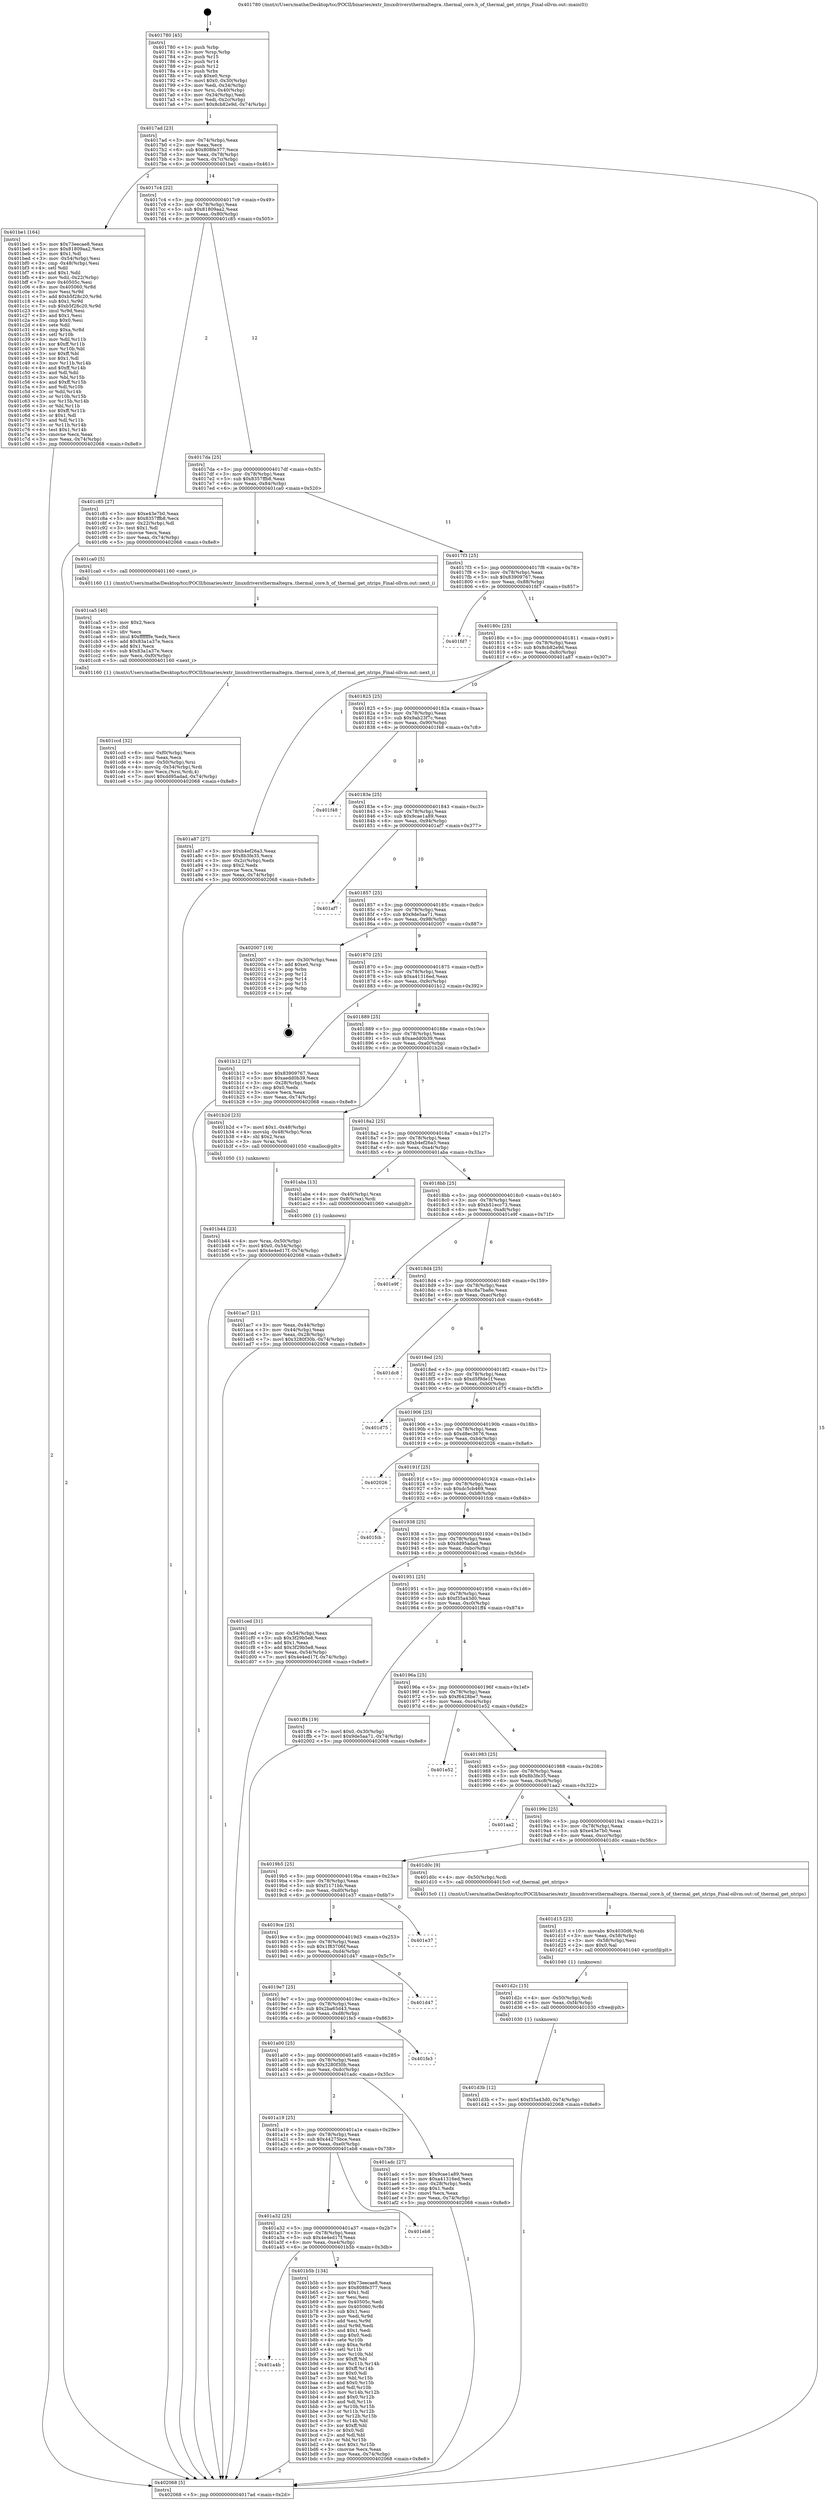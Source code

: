 digraph "0x401780" {
  label = "0x401780 (/mnt/c/Users/mathe/Desktop/tcc/POCII/binaries/extr_linuxdriversthermaltegra..thermal_core.h_of_thermal_get_ntrips_Final-ollvm.out::main(0))"
  labelloc = "t"
  node[shape=record]

  Entry [label="",width=0.3,height=0.3,shape=circle,fillcolor=black,style=filled]
  "0x4017ad" [label="{
     0x4017ad [23]\l
     | [instrs]\l
     &nbsp;&nbsp;0x4017ad \<+3\>: mov -0x74(%rbp),%eax\l
     &nbsp;&nbsp;0x4017b0 \<+2\>: mov %eax,%ecx\l
     &nbsp;&nbsp;0x4017b2 \<+6\>: sub $0x808fe377,%ecx\l
     &nbsp;&nbsp;0x4017b8 \<+3\>: mov %eax,-0x78(%rbp)\l
     &nbsp;&nbsp;0x4017bb \<+3\>: mov %ecx,-0x7c(%rbp)\l
     &nbsp;&nbsp;0x4017be \<+6\>: je 0000000000401be1 \<main+0x461\>\l
  }"]
  "0x401be1" [label="{
     0x401be1 [164]\l
     | [instrs]\l
     &nbsp;&nbsp;0x401be1 \<+5\>: mov $0x73eecae8,%eax\l
     &nbsp;&nbsp;0x401be6 \<+5\>: mov $0x81809aa2,%ecx\l
     &nbsp;&nbsp;0x401beb \<+2\>: mov $0x1,%dl\l
     &nbsp;&nbsp;0x401bed \<+3\>: mov -0x54(%rbp),%esi\l
     &nbsp;&nbsp;0x401bf0 \<+3\>: cmp -0x48(%rbp),%esi\l
     &nbsp;&nbsp;0x401bf3 \<+4\>: setl %dil\l
     &nbsp;&nbsp;0x401bf7 \<+4\>: and $0x1,%dil\l
     &nbsp;&nbsp;0x401bfb \<+4\>: mov %dil,-0x22(%rbp)\l
     &nbsp;&nbsp;0x401bff \<+7\>: mov 0x40505c,%esi\l
     &nbsp;&nbsp;0x401c06 \<+8\>: mov 0x405060,%r8d\l
     &nbsp;&nbsp;0x401c0e \<+3\>: mov %esi,%r9d\l
     &nbsp;&nbsp;0x401c11 \<+7\>: add $0xb5f28c20,%r9d\l
     &nbsp;&nbsp;0x401c18 \<+4\>: sub $0x1,%r9d\l
     &nbsp;&nbsp;0x401c1c \<+7\>: sub $0xb5f28c20,%r9d\l
     &nbsp;&nbsp;0x401c23 \<+4\>: imul %r9d,%esi\l
     &nbsp;&nbsp;0x401c27 \<+3\>: and $0x1,%esi\l
     &nbsp;&nbsp;0x401c2a \<+3\>: cmp $0x0,%esi\l
     &nbsp;&nbsp;0x401c2d \<+4\>: sete %dil\l
     &nbsp;&nbsp;0x401c31 \<+4\>: cmp $0xa,%r8d\l
     &nbsp;&nbsp;0x401c35 \<+4\>: setl %r10b\l
     &nbsp;&nbsp;0x401c39 \<+3\>: mov %dil,%r11b\l
     &nbsp;&nbsp;0x401c3c \<+4\>: xor $0xff,%r11b\l
     &nbsp;&nbsp;0x401c40 \<+3\>: mov %r10b,%bl\l
     &nbsp;&nbsp;0x401c43 \<+3\>: xor $0xff,%bl\l
     &nbsp;&nbsp;0x401c46 \<+3\>: xor $0x1,%dl\l
     &nbsp;&nbsp;0x401c49 \<+3\>: mov %r11b,%r14b\l
     &nbsp;&nbsp;0x401c4c \<+4\>: and $0xff,%r14b\l
     &nbsp;&nbsp;0x401c50 \<+3\>: and %dl,%dil\l
     &nbsp;&nbsp;0x401c53 \<+3\>: mov %bl,%r15b\l
     &nbsp;&nbsp;0x401c56 \<+4\>: and $0xff,%r15b\l
     &nbsp;&nbsp;0x401c5a \<+3\>: and %dl,%r10b\l
     &nbsp;&nbsp;0x401c5d \<+3\>: or %dil,%r14b\l
     &nbsp;&nbsp;0x401c60 \<+3\>: or %r10b,%r15b\l
     &nbsp;&nbsp;0x401c63 \<+3\>: xor %r15b,%r14b\l
     &nbsp;&nbsp;0x401c66 \<+3\>: or %bl,%r11b\l
     &nbsp;&nbsp;0x401c69 \<+4\>: xor $0xff,%r11b\l
     &nbsp;&nbsp;0x401c6d \<+3\>: or $0x1,%dl\l
     &nbsp;&nbsp;0x401c70 \<+3\>: and %dl,%r11b\l
     &nbsp;&nbsp;0x401c73 \<+3\>: or %r11b,%r14b\l
     &nbsp;&nbsp;0x401c76 \<+4\>: test $0x1,%r14b\l
     &nbsp;&nbsp;0x401c7a \<+3\>: cmovne %ecx,%eax\l
     &nbsp;&nbsp;0x401c7d \<+3\>: mov %eax,-0x74(%rbp)\l
     &nbsp;&nbsp;0x401c80 \<+5\>: jmp 0000000000402068 \<main+0x8e8\>\l
  }"]
  "0x4017c4" [label="{
     0x4017c4 [22]\l
     | [instrs]\l
     &nbsp;&nbsp;0x4017c4 \<+5\>: jmp 00000000004017c9 \<main+0x49\>\l
     &nbsp;&nbsp;0x4017c9 \<+3\>: mov -0x78(%rbp),%eax\l
     &nbsp;&nbsp;0x4017cc \<+5\>: sub $0x81809aa2,%eax\l
     &nbsp;&nbsp;0x4017d1 \<+3\>: mov %eax,-0x80(%rbp)\l
     &nbsp;&nbsp;0x4017d4 \<+6\>: je 0000000000401c85 \<main+0x505\>\l
  }"]
  Exit [label="",width=0.3,height=0.3,shape=circle,fillcolor=black,style=filled,peripheries=2]
  "0x401c85" [label="{
     0x401c85 [27]\l
     | [instrs]\l
     &nbsp;&nbsp;0x401c85 \<+5\>: mov $0xe43e7b0,%eax\l
     &nbsp;&nbsp;0x401c8a \<+5\>: mov $0x8357ffb8,%ecx\l
     &nbsp;&nbsp;0x401c8f \<+3\>: mov -0x22(%rbp),%dl\l
     &nbsp;&nbsp;0x401c92 \<+3\>: test $0x1,%dl\l
     &nbsp;&nbsp;0x401c95 \<+3\>: cmovne %ecx,%eax\l
     &nbsp;&nbsp;0x401c98 \<+3\>: mov %eax,-0x74(%rbp)\l
     &nbsp;&nbsp;0x401c9b \<+5\>: jmp 0000000000402068 \<main+0x8e8\>\l
  }"]
  "0x4017da" [label="{
     0x4017da [25]\l
     | [instrs]\l
     &nbsp;&nbsp;0x4017da \<+5\>: jmp 00000000004017df \<main+0x5f\>\l
     &nbsp;&nbsp;0x4017df \<+3\>: mov -0x78(%rbp),%eax\l
     &nbsp;&nbsp;0x4017e2 \<+5\>: sub $0x8357ffb8,%eax\l
     &nbsp;&nbsp;0x4017e7 \<+6\>: mov %eax,-0x84(%rbp)\l
     &nbsp;&nbsp;0x4017ed \<+6\>: je 0000000000401ca0 \<main+0x520\>\l
  }"]
  "0x401d3b" [label="{
     0x401d3b [12]\l
     | [instrs]\l
     &nbsp;&nbsp;0x401d3b \<+7\>: movl $0xf35a43d0,-0x74(%rbp)\l
     &nbsp;&nbsp;0x401d42 \<+5\>: jmp 0000000000402068 \<main+0x8e8\>\l
  }"]
  "0x401ca0" [label="{
     0x401ca0 [5]\l
     | [instrs]\l
     &nbsp;&nbsp;0x401ca0 \<+5\>: call 0000000000401160 \<next_i\>\l
     | [calls]\l
     &nbsp;&nbsp;0x401160 \{1\} (/mnt/c/Users/mathe/Desktop/tcc/POCII/binaries/extr_linuxdriversthermaltegra..thermal_core.h_of_thermal_get_ntrips_Final-ollvm.out::next_i)\l
  }"]
  "0x4017f3" [label="{
     0x4017f3 [25]\l
     | [instrs]\l
     &nbsp;&nbsp;0x4017f3 \<+5\>: jmp 00000000004017f8 \<main+0x78\>\l
     &nbsp;&nbsp;0x4017f8 \<+3\>: mov -0x78(%rbp),%eax\l
     &nbsp;&nbsp;0x4017fb \<+5\>: sub $0x83909767,%eax\l
     &nbsp;&nbsp;0x401800 \<+6\>: mov %eax,-0x88(%rbp)\l
     &nbsp;&nbsp;0x401806 \<+6\>: je 0000000000401fd7 \<main+0x857\>\l
  }"]
  "0x401d2c" [label="{
     0x401d2c [15]\l
     | [instrs]\l
     &nbsp;&nbsp;0x401d2c \<+4\>: mov -0x50(%rbp),%rdi\l
     &nbsp;&nbsp;0x401d30 \<+6\>: mov %eax,-0xf4(%rbp)\l
     &nbsp;&nbsp;0x401d36 \<+5\>: call 0000000000401030 \<free@plt\>\l
     | [calls]\l
     &nbsp;&nbsp;0x401030 \{1\} (unknown)\l
  }"]
  "0x401fd7" [label="{
     0x401fd7\l
  }", style=dashed]
  "0x40180c" [label="{
     0x40180c [25]\l
     | [instrs]\l
     &nbsp;&nbsp;0x40180c \<+5\>: jmp 0000000000401811 \<main+0x91\>\l
     &nbsp;&nbsp;0x401811 \<+3\>: mov -0x78(%rbp),%eax\l
     &nbsp;&nbsp;0x401814 \<+5\>: sub $0x8cb82e9d,%eax\l
     &nbsp;&nbsp;0x401819 \<+6\>: mov %eax,-0x8c(%rbp)\l
     &nbsp;&nbsp;0x40181f \<+6\>: je 0000000000401a87 \<main+0x307\>\l
  }"]
  "0x401d15" [label="{
     0x401d15 [23]\l
     | [instrs]\l
     &nbsp;&nbsp;0x401d15 \<+10\>: movabs $0x4030d6,%rdi\l
     &nbsp;&nbsp;0x401d1f \<+3\>: mov %eax,-0x58(%rbp)\l
     &nbsp;&nbsp;0x401d22 \<+3\>: mov -0x58(%rbp),%esi\l
     &nbsp;&nbsp;0x401d25 \<+2\>: mov $0x0,%al\l
     &nbsp;&nbsp;0x401d27 \<+5\>: call 0000000000401040 \<printf@plt\>\l
     | [calls]\l
     &nbsp;&nbsp;0x401040 \{1\} (unknown)\l
  }"]
  "0x401a87" [label="{
     0x401a87 [27]\l
     | [instrs]\l
     &nbsp;&nbsp;0x401a87 \<+5\>: mov $0xb4ef26a3,%eax\l
     &nbsp;&nbsp;0x401a8c \<+5\>: mov $0x8b3fe35,%ecx\l
     &nbsp;&nbsp;0x401a91 \<+3\>: mov -0x2c(%rbp),%edx\l
     &nbsp;&nbsp;0x401a94 \<+3\>: cmp $0x2,%edx\l
     &nbsp;&nbsp;0x401a97 \<+3\>: cmovne %ecx,%eax\l
     &nbsp;&nbsp;0x401a9a \<+3\>: mov %eax,-0x74(%rbp)\l
     &nbsp;&nbsp;0x401a9d \<+5\>: jmp 0000000000402068 \<main+0x8e8\>\l
  }"]
  "0x401825" [label="{
     0x401825 [25]\l
     | [instrs]\l
     &nbsp;&nbsp;0x401825 \<+5\>: jmp 000000000040182a \<main+0xaa\>\l
     &nbsp;&nbsp;0x40182a \<+3\>: mov -0x78(%rbp),%eax\l
     &nbsp;&nbsp;0x40182d \<+5\>: sub $0x9ab23f7c,%eax\l
     &nbsp;&nbsp;0x401832 \<+6\>: mov %eax,-0x90(%rbp)\l
     &nbsp;&nbsp;0x401838 \<+6\>: je 0000000000401f48 \<main+0x7c8\>\l
  }"]
  "0x402068" [label="{
     0x402068 [5]\l
     | [instrs]\l
     &nbsp;&nbsp;0x402068 \<+5\>: jmp 00000000004017ad \<main+0x2d\>\l
  }"]
  "0x401780" [label="{
     0x401780 [45]\l
     | [instrs]\l
     &nbsp;&nbsp;0x401780 \<+1\>: push %rbp\l
     &nbsp;&nbsp;0x401781 \<+3\>: mov %rsp,%rbp\l
     &nbsp;&nbsp;0x401784 \<+2\>: push %r15\l
     &nbsp;&nbsp;0x401786 \<+2\>: push %r14\l
     &nbsp;&nbsp;0x401788 \<+2\>: push %r12\l
     &nbsp;&nbsp;0x40178a \<+1\>: push %rbx\l
     &nbsp;&nbsp;0x40178b \<+7\>: sub $0xe0,%rsp\l
     &nbsp;&nbsp;0x401792 \<+7\>: movl $0x0,-0x30(%rbp)\l
     &nbsp;&nbsp;0x401799 \<+3\>: mov %edi,-0x34(%rbp)\l
     &nbsp;&nbsp;0x40179c \<+4\>: mov %rsi,-0x40(%rbp)\l
     &nbsp;&nbsp;0x4017a0 \<+3\>: mov -0x34(%rbp),%edi\l
     &nbsp;&nbsp;0x4017a3 \<+3\>: mov %edi,-0x2c(%rbp)\l
     &nbsp;&nbsp;0x4017a6 \<+7\>: movl $0x8cb82e9d,-0x74(%rbp)\l
  }"]
  "0x401ccd" [label="{
     0x401ccd [32]\l
     | [instrs]\l
     &nbsp;&nbsp;0x401ccd \<+6\>: mov -0xf0(%rbp),%ecx\l
     &nbsp;&nbsp;0x401cd3 \<+3\>: imul %eax,%ecx\l
     &nbsp;&nbsp;0x401cd6 \<+4\>: mov -0x50(%rbp),%rsi\l
     &nbsp;&nbsp;0x401cda \<+4\>: movslq -0x54(%rbp),%rdi\l
     &nbsp;&nbsp;0x401cde \<+3\>: mov %ecx,(%rsi,%rdi,4)\l
     &nbsp;&nbsp;0x401ce1 \<+7\>: movl $0xdd95adad,-0x74(%rbp)\l
     &nbsp;&nbsp;0x401ce8 \<+5\>: jmp 0000000000402068 \<main+0x8e8\>\l
  }"]
  "0x401f48" [label="{
     0x401f48\l
  }", style=dashed]
  "0x40183e" [label="{
     0x40183e [25]\l
     | [instrs]\l
     &nbsp;&nbsp;0x40183e \<+5\>: jmp 0000000000401843 \<main+0xc3\>\l
     &nbsp;&nbsp;0x401843 \<+3\>: mov -0x78(%rbp),%eax\l
     &nbsp;&nbsp;0x401846 \<+5\>: sub $0x9cae1a89,%eax\l
     &nbsp;&nbsp;0x40184b \<+6\>: mov %eax,-0x94(%rbp)\l
     &nbsp;&nbsp;0x401851 \<+6\>: je 0000000000401af7 \<main+0x377\>\l
  }"]
  "0x401ca5" [label="{
     0x401ca5 [40]\l
     | [instrs]\l
     &nbsp;&nbsp;0x401ca5 \<+5\>: mov $0x2,%ecx\l
     &nbsp;&nbsp;0x401caa \<+1\>: cltd\l
     &nbsp;&nbsp;0x401cab \<+2\>: idiv %ecx\l
     &nbsp;&nbsp;0x401cad \<+6\>: imul $0xfffffffe,%edx,%ecx\l
     &nbsp;&nbsp;0x401cb3 \<+6\>: add $0x83a1a37e,%ecx\l
     &nbsp;&nbsp;0x401cb9 \<+3\>: add $0x1,%ecx\l
     &nbsp;&nbsp;0x401cbc \<+6\>: sub $0x83a1a37e,%ecx\l
     &nbsp;&nbsp;0x401cc2 \<+6\>: mov %ecx,-0xf0(%rbp)\l
     &nbsp;&nbsp;0x401cc8 \<+5\>: call 0000000000401160 \<next_i\>\l
     | [calls]\l
     &nbsp;&nbsp;0x401160 \{1\} (/mnt/c/Users/mathe/Desktop/tcc/POCII/binaries/extr_linuxdriversthermaltegra..thermal_core.h_of_thermal_get_ntrips_Final-ollvm.out::next_i)\l
  }"]
  "0x401af7" [label="{
     0x401af7\l
  }", style=dashed]
  "0x401857" [label="{
     0x401857 [25]\l
     | [instrs]\l
     &nbsp;&nbsp;0x401857 \<+5\>: jmp 000000000040185c \<main+0xdc\>\l
     &nbsp;&nbsp;0x40185c \<+3\>: mov -0x78(%rbp),%eax\l
     &nbsp;&nbsp;0x40185f \<+5\>: sub $0x9de5aa71,%eax\l
     &nbsp;&nbsp;0x401864 \<+6\>: mov %eax,-0x98(%rbp)\l
     &nbsp;&nbsp;0x40186a \<+6\>: je 0000000000402007 \<main+0x887\>\l
  }"]
  "0x401a4b" [label="{
     0x401a4b\l
  }", style=dashed]
  "0x402007" [label="{
     0x402007 [19]\l
     | [instrs]\l
     &nbsp;&nbsp;0x402007 \<+3\>: mov -0x30(%rbp),%eax\l
     &nbsp;&nbsp;0x40200a \<+7\>: add $0xe0,%rsp\l
     &nbsp;&nbsp;0x402011 \<+1\>: pop %rbx\l
     &nbsp;&nbsp;0x402012 \<+2\>: pop %r12\l
     &nbsp;&nbsp;0x402014 \<+2\>: pop %r14\l
     &nbsp;&nbsp;0x402016 \<+2\>: pop %r15\l
     &nbsp;&nbsp;0x402018 \<+1\>: pop %rbp\l
     &nbsp;&nbsp;0x402019 \<+1\>: ret\l
  }"]
  "0x401870" [label="{
     0x401870 [25]\l
     | [instrs]\l
     &nbsp;&nbsp;0x401870 \<+5\>: jmp 0000000000401875 \<main+0xf5\>\l
     &nbsp;&nbsp;0x401875 \<+3\>: mov -0x78(%rbp),%eax\l
     &nbsp;&nbsp;0x401878 \<+5\>: sub $0xa41316ed,%eax\l
     &nbsp;&nbsp;0x40187d \<+6\>: mov %eax,-0x9c(%rbp)\l
     &nbsp;&nbsp;0x401883 \<+6\>: je 0000000000401b12 \<main+0x392\>\l
  }"]
  "0x401b5b" [label="{
     0x401b5b [134]\l
     | [instrs]\l
     &nbsp;&nbsp;0x401b5b \<+5\>: mov $0x73eecae8,%eax\l
     &nbsp;&nbsp;0x401b60 \<+5\>: mov $0x808fe377,%ecx\l
     &nbsp;&nbsp;0x401b65 \<+2\>: mov $0x1,%dl\l
     &nbsp;&nbsp;0x401b67 \<+2\>: xor %esi,%esi\l
     &nbsp;&nbsp;0x401b69 \<+7\>: mov 0x40505c,%edi\l
     &nbsp;&nbsp;0x401b70 \<+8\>: mov 0x405060,%r8d\l
     &nbsp;&nbsp;0x401b78 \<+3\>: sub $0x1,%esi\l
     &nbsp;&nbsp;0x401b7b \<+3\>: mov %edi,%r9d\l
     &nbsp;&nbsp;0x401b7e \<+3\>: add %esi,%r9d\l
     &nbsp;&nbsp;0x401b81 \<+4\>: imul %r9d,%edi\l
     &nbsp;&nbsp;0x401b85 \<+3\>: and $0x1,%edi\l
     &nbsp;&nbsp;0x401b88 \<+3\>: cmp $0x0,%edi\l
     &nbsp;&nbsp;0x401b8b \<+4\>: sete %r10b\l
     &nbsp;&nbsp;0x401b8f \<+4\>: cmp $0xa,%r8d\l
     &nbsp;&nbsp;0x401b93 \<+4\>: setl %r11b\l
     &nbsp;&nbsp;0x401b97 \<+3\>: mov %r10b,%bl\l
     &nbsp;&nbsp;0x401b9a \<+3\>: xor $0xff,%bl\l
     &nbsp;&nbsp;0x401b9d \<+3\>: mov %r11b,%r14b\l
     &nbsp;&nbsp;0x401ba0 \<+4\>: xor $0xff,%r14b\l
     &nbsp;&nbsp;0x401ba4 \<+3\>: xor $0x0,%dl\l
     &nbsp;&nbsp;0x401ba7 \<+3\>: mov %bl,%r15b\l
     &nbsp;&nbsp;0x401baa \<+4\>: and $0x0,%r15b\l
     &nbsp;&nbsp;0x401bae \<+3\>: and %dl,%r10b\l
     &nbsp;&nbsp;0x401bb1 \<+3\>: mov %r14b,%r12b\l
     &nbsp;&nbsp;0x401bb4 \<+4\>: and $0x0,%r12b\l
     &nbsp;&nbsp;0x401bb8 \<+3\>: and %dl,%r11b\l
     &nbsp;&nbsp;0x401bbb \<+3\>: or %r10b,%r15b\l
     &nbsp;&nbsp;0x401bbe \<+3\>: or %r11b,%r12b\l
     &nbsp;&nbsp;0x401bc1 \<+3\>: xor %r12b,%r15b\l
     &nbsp;&nbsp;0x401bc4 \<+3\>: or %r14b,%bl\l
     &nbsp;&nbsp;0x401bc7 \<+3\>: xor $0xff,%bl\l
     &nbsp;&nbsp;0x401bca \<+3\>: or $0x0,%dl\l
     &nbsp;&nbsp;0x401bcd \<+2\>: and %dl,%bl\l
     &nbsp;&nbsp;0x401bcf \<+3\>: or %bl,%r15b\l
     &nbsp;&nbsp;0x401bd2 \<+4\>: test $0x1,%r15b\l
     &nbsp;&nbsp;0x401bd6 \<+3\>: cmovne %ecx,%eax\l
     &nbsp;&nbsp;0x401bd9 \<+3\>: mov %eax,-0x74(%rbp)\l
     &nbsp;&nbsp;0x401bdc \<+5\>: jmp 0000000000402068 \<main+0x8e8\>\l
  }"]
  "0x401b12" [label="{
     0x401b12 [27]\l
     | [instrs]\l
     &nbsp;&nbsp;0x401b12 \<+5\>: mov $0x83909767,%eax\l
     &nbsp;&nbsp;0x401b17 \<+5\>: mov $0xaedd0b39,%ecx\l
     &nbsp;&nbsp;0x401b1c \<+3\>: mov -0x28(%rbp),%edx\l
     &nbsp;&nbsp;0x401b1f \<+3\>: cmp $0x0,%edx\l
     &nbsp;&nbsp;0x401b22 \<+3\>: cmove %ecx,%eax\l
     &nbsp;&nbsp;0x401b25 \<+3\>: mov %eax,-0x74(%rbp)\l
     &nbsp;&nbsp;0x401b28 \<+5\>: jmp 0000000000402068 \<main+0x8e8\>\l
  }"]
  "0x401889" [label="{
     0x401889 [25]\l
     | [instrs]\l
     &nbsp;&nbsp;0x401889 \<+5\>: jmp 000000000040188e \<main+0x10e\>\l
     &nbsp;&nbsp;0x40188e \<+3\>: mov -0x78(%rbp),%eax\l
     &nbsp;&nbsp;0x401891 \<+5\>: sub $0xaedd0b39,%eax\l
     &nbsp;&nbsp;0x401896 \<+6\>: mov %eax,-0xa0(%rbp)\l
     &nbsp;&nbsp;0x40189c \<+6\>: je 0000000000401b2d \<main+0x3ad\>\l
  }"]
  "0x401a32" [label="{
     0x401a32 [25]\l
     | [instrs]\l
     &nbsp;&nbsp;0x401a32 \<+5\>: jmp 0000000000401a37 \<main+0x2b7\>\l
     &nbsp;&nbsp;0x401a37 \<+3\>: mov -0x78(%rbp),%eax\l
     &nbsp;&nbsp;0x401a3a \<+5\>: sub $0x4e4ed17f,%eax\l
     &nbsp;&nbsp;0x401a3f \<+6\>: mov %eax,-0xe4(%rbp)\l
     &nbsp;&nbsp;0x401a45 \<+6\>: je 0000000000401b5b \<main+0x3db\>\l
  }"]
  "0x401b2d" [label="{
     0x401b2d [23]\l
     | [instrs]\l
     &nbsp;&nbsp;0x401b2d \<+7\>: movl $0x1,-0x48(%rbp)\l
     &nbsp;&nbsp;0x401b34 \<+4\>: movslq -0x48(%rbp),%rax\l
     &nbsp;&nbsp;0x401b38 \<+4\>: shl $0x2,%rax\l
     &nbsp;&nbsp;0x401b3c \<+3\>: mov %rax,%rdi\l
     &nbsp;&nbsp;0x401b3f \<+5\>: call 0000000000401050 \<malloc@plt\>\l
     | [calls]\l
     &nbsp;&nbsp;0x401050 \{1\} (unknown)\l
  }"]
  "0x4018a2" [label="{
     0x4018a2 [25]\l
     | [instrs]\l
     &nbsp;&nbsp;0x4018a2 \<+5\>: jmp 00000000004018a7 \<main+0x127\>\l
     &nbsp;&nbsp;0x4018a7 \<+3\>: mov -0x78(%rbp),%eax\l
     &nbsp;&nbsp;0x4018aa \<+5\>: sub $0xb4ef26a3,%eax\l
     &nbsp;&nbsp;0x4018af \<+6\>: mov %eax,-0xa4(%rbp)\l
     &nbsp;&nbsp;0x4018b5 \<+6\>: je 0000000000401aba \<main+0x33a\>\l
  }"]
  "0x401eb8" [label="{
     0x401eb8\l
  }", style=dashed]
  "0x401aba" [label="{
     0x401aba [13]\l
     | [instrs]\l
     &nbsp;&nbsp;0x401aba \<+4\>: mov -0x40(%rbp),%rax\l
     &nbsp;&nbsp;0x401abe \<+4\>: mov 0x8(%rax),%rdi\l
     &nbsp;&nbsp;0x401ac2 \<+5\>: call 0000000000401060 \<atoi@plt\>\l
     | [calls]\l
     &nbsp;&nbsp;0x401060 \{1\} (unknown)\l
  }"]
  "0x4018bb" [label="{
     0x4018bb [25]\l
     | [instrs]\l
     &nbsp;&nbsp;0x4018bb \<+5\>: jmp 00000000004018c0 \<main+0x140\>\l
     &nbsp;&nbsp;0x4018c0 \<+3\>: mov -0x78(%rbp),%eax\l
     &nbsp;&nbsp;0x4018c3 \<+5\>: sub $0xb51ecc73,%eax\l
     &nbsp;&nbsp;0x4018c8 \<+6\>: mov %eax,-0xa8(%rbp)\l
     &nbsp;&nbsp;0x4018ce \<+6\>: je 0000000000401e9f \<main+0x71f\>\l
  }"]
  "0x401ac7" [label="{
     0x401ac7 [21]\l
     | [instrs]\l
     &nbsp;&nbsp;0x401ac7 \<+3\>: mov %eax,-0x44(%rbp)\l
     &nbsp;&nbsp;0x401aca \<+3\>: mov -0x44(%rbp),%eax\l
     &nbsp;&nbsp;0x401acd \<+3\>: mov %eax,-0x28(%rbp)\l
     &nbsp;&nbsp;0x401ad0 \<+7\>: movl $0x3280f30b,-0x74(%rbp)\l
     &nbsp;&nbsp;0x401ad7 \<+5\>: jmp 0000000000402068 \<main+0x8e8\>\l
  }"]
  "0x401b44" [label="{
     0x401b44 [23]\l
     | [instrs]\l
     &nbsp;&nbsp;0x401b44 \<+4\>: mov %rax,-0x50(%rbp)\l
     &nbsp;&nbsp;0x401b48 \<+7\>: movl $0x0,-0x54(%rbp)\l
     &nbsp;&nbsp;0x401b4f \<+7\>: movl $0x4e4ed17f,-0x74(%rbp)\l
     &nbsp;&nbsp;0x401b56 \<+5\>: jmp 0000000000402068 \<main+0x8e8\>\l
  }"]
  "0x401e9f" [label="{
     0x401e9f\l
  }", style=dashed]
  "0x4018d4" [label="{
     0x4018d4 [25]\l
     | [instrs]\l
     &nbsp;&nbsp;0x4018d4 \<+5\>: jmp 00000000004018d9 \<main+0x159\>\l
     &nbsp;&nbsp;0x4018d9 \<+3\>: mov -0x78(%rbp),%eax\l
     &nbsp;&nbsp;0x4018dc \<+5\>: sub $0xc8a7ba8e,%eax\l
     &nbsp;&nbsp;0x4018e1 \<+6\>: mov %eax,-0xac(%rbp)\l
     &nbsp;&nbsp;0x4018e7 \<+6\>: je 0000000000401dc8 \<main+0x648\>\l
  }"]
  "0x401a19" [label="{
     0x401a19 [25]\l
     | [instrs]\l
     &nbsp;&nbsp;0x401a19 \<+5\>: jmp 0000000000401a1e \<main+0x29e\>\l
     &nbsp;&nbsp;0x401a1e \<+3\>: mov -0x78(%rbp),%eax\l
     &nbsp;&nbsp;0x401a21 \<+5\>: sub $0x44275bce,%eax\l
     &nbsp;&nbsp;0x401a26 \<+6\>: mov %eax,-0xe0(%rbp)\l
     &nbsp;&nbsp;0x401a2c \<+6\>: je 0000000000401eb8 \<main+0x738\>\l
  }"]
  "0x401dc8" [label="{
     0x401dc8\l
  }", style=dashed]
  "0x4018ed" [label="{
     0x4018ed [25]\l
     | [instrs]\l
     &nbsp;&nbsp;0x4018ed \<+5\>: jmp 00000000004018f2 \<main+0x172\>\l
     &nbsp;&nbsp;0x4018f2 \<+3\>: mov -0x78(%rbp),%eax\l
     &nbsp;&nbsp;0x4018f5 \<+5\>: sub $0xd5f9de1f,%eax\l
     &nbsp;&nbsp;0x4018fa \<+6\>: mov %eax,-0xb0(%rbp)\l
     &nbsp;&nbsp;0x401900 \<+6\>: je 0000000000401d75 \<main+0x5f5\>\l
  }"]
  "0x401adc" [label="{
     0x401adc [27]\l
     | [instrs]\l
     &nbsp;&nbsp;0x401adc \<+5\>: mov $0x9cae1a89,%eax\l
     &nbsp;&nbsp;0x401ae1 \<+5\>: mov $0xa41316ed,%ecx\l
     &nbsp;&nbsp;0x401ae6 \<+3\>: mov -0x28(%rbp),%edx\l
     &nbsp;&nbsp;0x401ae9 \<+3\>: cmp $0x1,%edx\l
     &nbsp;&nbsp;0x401aec \<+3\>: cmovl %ecx,%eax\l
     &nbsp;&nbsp;0x401aef \<+3\>: mov %eax,-0x74(%rbp)\l
     &nbsp;&nbsp;0x401af2 \<+5\>: jmp 0000000000402068 \<main+0x8e8\>\l
  }"]
  "0x401d75" [label="{
     0x401d75\l
  }", style=dashed]
  "0x401906" [label="{
     0x401906 [25]\l
     | [instrs]\l
     &nbsp;&nbsp;0x401906 \<+5\>: jmp 000000000040190b \<main+0x18b\>\l
     &nbsp;&nbsp;0x40190b \<+3\>: mov -0x78(%rbp),%eax\l
     &nbsp;&nbsp;0x40190e \<+5\>: sub $0xd8ec3676,%eax\l
     &nbsp;&nbsp;0x401913 \<+6\>: mov %eax,-0xb4(%rbp)\l
     &nbsp;&nbsp;0x401919 \<+6\>: je 0000000000402026 \<main+0x8a6\>\l
  }"]
  "0x401a00" [label="{
     0x401a00 [25]\l
     | [instrs]\l
     &nbsp;&nbsp;0x401a00 \<+5\>: jmp 0000000000401a05 \<main+0x285\>\l
     &nbsp;&nbsp;0x401a05 \<+3\>: mov -0x78(%rbp),%eax\l
     &nbsp;&nbsp;0x401a08 \<+5\>: sub $0x3280f30b,%eax\l
     &nbsp;&nbsp;0x401a0d \<+6\>: mov %eax,-0xdc(%rbp)\l
     &nbsp;&nbsp;0x401a13 \<+6\>: je 0000000000401adc \<main+0x35c\>\l
  }"]
  "0x402026" [label="{
     0x402026\l
  }", style=dashed]
  "0x40191f" [label="{
     0x40191f [25]\l
     | [instrs]\l
     &nbsp;&nbsp;0x40191f \<+5\>: jmp 0000000000401924 \<main+0x1a4\>\l
     &nbsp;&nbsp;0x401924 \<+3\>: mov -0x78(%rbp),%eax\l
     &nbsp;&nbsp;0x401927 \<+5\>: sub $0xdc5cb469,%eax\l
     &nbsp;&nbsp;0x40192c \<+6\>: mov %eax,-0xb8(%rbp)\l
     &nbsp;&nbsp;0x401932 \<+6\>: je 0000000000401fcb \<main+0x84b\>\l
  }"]
  "0x401fe3" [label="{
     0x401fe3\l
  }", style=dashed]
  "0x401fcb" [label="{
     0x401fcb\l
  }", style=dashed]
  "0x401938" [label="{
     0x401938 [25]\l
     | [instrs]\l
     &nbsp;&nbsp;0x401938 \<+5\>: jmp 000000000040193d \<main+0x1bd\>\l
     &nbsp;&nbsp;0x40193d \<+3\>: mov -0x78(%rbp),%eax\l
     &nbsp;&nbsp;0x401940 \<+5\>: sub $0xdd95adad,%eax\l
     &nbsp;&nbsp;0x401945 \<+6\>: mov %eax,-0xbc(%rbp)\l
     &nbsp;&nbsp;0x40194b \<+6\>: je 0000000000401ced \<main+0x56d\>\l
  }"]
  "0x4019e7" [label="{
     0x4019e7 [25]\l
     | [instrs]\l
     &nbsp;&nbsp;0x4019e7 \<+5\>: jmp 00000000004019ec \<main+0x26c\>\l
     &nbsp;&nbsp;0x4019ec \<+3\>: mov -0x78(%rbp),%eax\l
     &nbsp;&nbsp;0x4019ef \<+5\>: sub $0x2ba65d43,%eax\l
     &nbsp;&nbsp;0x4019f4 \<+6\>: mov %eax,-0xd8(%rbp)\l
     &nbsp;&nbsp;0x4019fa \<+6\>: je 0000000000401fe3 \<main+0x863\>\l
  }"]
  "0x401ced" [label="{
     0x401ced [31]\l
     | [instrs]\l
     &nbsp;&nbsp;0x401ced \<+3\>: mov -0x54(%rbp),%eax\l
     &nbsp;&nbsp;0x401cf0 \<+5\>: sub $0x3f29b5e8,%eax\l
     &nbsp;&nbsp;0x401cf5 \<+3\>: add $0x1,%eax\l
     &nbsp;&nbsp;0x401cf8 \<+5\>: add $0x3f29b5e8,%eax\l
     &nbsp;&nbsp;0x401cfd \<+3\>: mov %eax,-0x54(%rbp)\l
     &nbsp;&nbsp;0x401d00 \<+7\>: movl $0x4e4ed17f,-0x74(%rbp)\l
     &nbsp;&nbsp;0x401d07 \<+5\>: jmp 0000000000402068 \<main+0x8e8\>\l
  }"]
  "0x401951" [label="{
     0x401951 [25]\l
     | [instrs]\l
     &nbsp;&nbsp;0x401951 \<+5\>: jmp 0000000000401956 \<main+0x1d6\>\l
     &nbsp;&nbsp;0x401956 \<+3\>: mov -0x78(%rbp),%eax\l
     &nbsp;&nbsp;0x401959 \<+5\>: sub $0xf35a43d0,%eax\l
     &nbsp;&nbsp;0x40195e \<+6\>: mov %eax,-0xc0(%rbp)\l
     &nbsp;&nbsp;0x401964 \<+6\>: je 0000000000401ff4 \<main+0x874\>\l
  }"]
  "0x401d47" [label="{
     0x401d47\l
  }", style=dashed]
  "0x401ff4" [label="{
     0x401ff4 [19]\l
     | [instrs]\l
     &nbsp;&nbsp;0x401ff4 \<+7\>: movl $0x0,-0x30(%rbp)\l
     &nbsp;&nbsp;0x401ffb \<+7\>: movl $0x9de5aa71,-0x74(%rbp)\l
     &nbsp;&nbsp;0x402002 \<+5\>: jmp 0000000000402068 \<main+0x8e8\>\l
  }"]
  "0x40196a" [label="{
     0x40196a [25]\l
     | [instrs]\l
     &nbsp;&nbsp;0x40196a \<+5\>: jmp 000000000040196f \<main+0x1ef\>\l
     &nbsp;&nbsp;0x40196f \<+3\>: mov -0x78(%rbp),%eax\l
     &nbsp;&nbsp;0x401972 \<+5\>: sub $0xf6428be7,%eax\l
     &nbsp;&nbsp;0x401977 \<+6\>: mov %eax,-0xc4(%rbp)\l
     &nbsp;&nbsp;0x40197d \<+6\>: je 0000000000401e52 \<main+0x6d2\>\l
  }"]
  "0x4019ce" [label="{
     0x4019ce [25]\l
     | [instrs]\l
     &nbsp;&nbsp;0x4019ce \<+5\>: jmp 00000000004019d3 \<main+0x253\>\l
     &nbsp;&nbsp;0x4019d3 \<+3\>: mov -0x78(%rbp),%eax\l
     &nbsp;&nbsp;0x4019d6 \<+5\>: sub $0x1f83706f,%eax\l
     &nbsp;&nbsp;0x4019db \<+6\>: mov %eax,-0xd4(%rbp)\l
     &nbsp;&nbsp;0x4019e1 \<+6\>: je 0000000000401d47 \<main+0x5c7\>\l
  }"]
  "0x401e52" [label="{
     0x401e52\l
  }", style=dashed]
  "0x401983" [label="{
     0x401983 [25]\l
     | [instrs]\l
     &nbsp;&nbsp;0x401983 \<+5\>: jmp 0000000000401988 \<main+0x208\>\l
     &nbsp;&nbsp;0x401988 \<+3\>: mov -0x78(%rbp),%eax\l
     &nbsp;&nbsp;0x40198b \<+5\>: sub $0x8b3fe35,%eax\l
     &nbsp;&nbsp;0x401990 \<+6\>: mov %eax,-0xc8(%rbp)\l
     &nbsp;&nbsp;0x401996 \<+6\>: je 0000000000401aa2 \<main+0x322\>\l
  }"]
  "0x401e37" [label="{
     0x401e37\l
  }", style=dashed]
  "0x401aa2" [label="{
     0x401aa2\l
  }", style=dashed]
  "0x40199c" [label="{
     0x40199c [25]\l
     | [instrs]\l
     &nbsp;&nbsp;0x40199c \<+5\>: jmp 00000000004019a1 \<main+0x221\>\l
     &nbsp;&nbsp;0x4019a1 \<+3\>: mov -0x78(%rbp),%eax\l
     &nbsp;&nbsp;0x4019a4 \<+5\>: sub $0xe43e7b0,%eax\l
     &nbsp;&nbsp;0x4019a9 \<+6\>: mov %eax,-0xcc(%rbp)\l
     &nbsp;&nbsp;0x4019af \<+6\>: je 0000000000401d0c \<main+0x58c\>\l
  }"]
  "0x4019b5" [label="{
     0x4019b5 [25]\l
     | [instrs]\l
     &nbsp;&nbsp;0x4019b5 \<+5\>: jmp 00000000004019ba \<main+0x23a\>\l
     &nbsp;&nbsp;0x4019ba \<+3\>: mov -0x78(%rbp),%eax\l
     &nbsp;&nbsp;0x4019bd \<+5\>: sub $0xf1171bb,%eax\l
     &nbsp;&nbsp;0x4019c2 \<+6\>: mov %eax,-0xd0(%rbp)\l
     &nbsp;&nbsp;0x4019c8 \<+6\>: je 0000000000401e37 \<main+0x6b7\>\l
  }"]
  "0x401d0c" [label="{
     0x401d0c [9]\l
     | [instrs]\l
     &nbsp;&nbsp;0x401d0c \<+4\>: mov -0x50(%rbp),%rdi\l
     &nbsp;&nbsp;0x401d10 \<+5\>: call 00000000004015c0 \<of_thermal_get_ntrips\>\l
     | [calls]\l
     &nbsp;&nbsp;0x4015c0 \{1\} (/mnt/c/Users/mathe/Desktop/tcc/POCII/binaries/extr_linuxdriversthermaltegra..thermal_core.h_of_thermal_get_ntrips_Final-ollvm.out::of_thermal_get_ntrips)\l
  }"]
  Entry -> "0x401780" [label=" 1"]
  "0x4017ad" -> "0x401be1" [label=" 2"]
  "0x4017ad" -> "0x4017c4" [label=" 14"]
  "0x402007" -> Exit [label=" 1"]
  "0x4017c4" -> "0x401c85" [label=" 2"]
  "0x4017c4" -> "0x4017da" [label=" 12"]
  "0x401ff4" -> "0x402068" [label=" 1"]
  "0x4017da" -> "0x401ca0" [label=" 1"]
  "0x4017da" -> "0x4017f3" [label=" 11"]
  "0x401d3b" -> "0x402068" [label=" 1"]
  "0x4017f3" -> "0x401fd7" [label=" 0"]
  "0x4017f3" -> "0x40180c" [label=" 11"]
  "0x401d2c" -> "0x401d3b" [label=" 1"]
  "0x40180c" -> "0x401a87" [label=" 1"]
  "0x40180c" -> "0x401825" [label=" 10"]
  "0x401a87" -> "0x402068" [label=" 1"]
  "0x401780" -> "0x4017ad" [label=" 1"]
  "0x402068" -> "0x4017ad" [label=" 15"]
  "0x401d15" -> "0x401d2c" [label=" 1"]
  "0x401825" -> "0x401f48" [label=" 0"]
  "0x401825" -> "0x40183e" [label=" 10"]
  "0x401d0c" -> "0x401d15" [label=" 1"]
  "0x40183e" -> "0x401af7" [label=" 0"]
  "0x40183e" -> "0x401857" [label=" 10"]
  "0x401ced" -> "0x402068" [label=" 1"]
  "0x401857" -> "0x402007" [label=" 1"]
  "0x401857" -> "0x401870" [label=" 9"]
  "0x401ccd" -> "0x402068" [label=" 1"]
  "0x401870" -> "0x401b12" [label=" 1"]
  "0x401870" -> "0x401889" [label=" 8"]
  "0x401ca5" -> "0x401ccd" [label=" 1"]
  "0x401889" -> "0x401b2d" [label=" 1"]
  "0x401889" -> "0x4018a2" [label=" 7"]
  "0x401c85" -> "0x402068" [label=" 2"]
  "0x4018a2" -> "0x401aba" [label=" 1"]
  "0x4018a2" -> "0x4018bb" [label=" 6"]
  "0x401aba" -> "0x401ac7" [label=" 1"]
  "0x401ac7" -> "0x402068" [label=" 1"]
  "0x401be1" -> "0x402068" [label=" 2"]
  "0x4018bb" -> "0x401e9f" [label=" 0"]
  "0x4018bb" -> "0x4018d4" [label=" 6"]
  "0x401a32" -> "0x401a4b" [label=" 0"]
  "0x4018d4" -> "0x401dc8" [label=" 0"]
  "0x4018d4" -> "0x4018ed" [label=" 6"]
  "0x401a32" -> "0x401b5b" [label=" 2"]
  "0x4018ed" -> "0x401d75" [label=" 0"]
  "0x4018ed" -> "0x401906" [label=" 6"]
  "0x401ca0" -> "0x401ca5" [label=" 1"]
  "0x401906" -> "0x402026" [label=" 0"]
  "0x401906" -> "0x40191f" [label=" 6"]
  "0x401a19" -> "0x401eb8" [label=" 0"]
  "0x40191f" -> "0x401fcb" [label=" 0"]
  "0x40191f" -> "0x401938" [label=" 6"]
  "0x401b5b" -> "0x402068" [label=" 2"]
  "0x401938" -> "0x401ced" [label=" 1"]
  "0x401938" -> "0x401951" [label=" 5"]
  "0x401b2d" -> "0x401b44" [label=" 1"]
  "0x401951" -> "0x401ff4" [label=" 1"]
  "0x401951" -> "0x40196a" [label=" 4"]
  "0x401b12" -> "0x402068" [label=" 1"]
  "0x40196a" -> "0x401e52" [label=" 0"]
  "0x40196a" -> "0x401983" [label=" 4"]
  "0x401a00" -> "0x401a19" [label=" 2"]
  "0x401983" -> "0x401aa2" [label=" 0"]
  "0x401983" -> "0x40199c" [label=" 4"]
  "0x401a00" -> "0x401adc" [label=" 1"]
  "0x40199c" -> "0x401d0c" [label=" 1"]
  "0x40199c" -> "0x4019b5" [label=" 3"]
  "0x401a19" -> "0x401a32" [label=" 2"]
  "0x4019b5" -> "0x401e37" [label=" 0"]
  "0x4019b5" -> "0x4019ce" [label=" 3"]
  "0x401adc" -> "0x402068" [label=" 1"]
  "0x4019ce" -> "0x401d47" [label=" 0"]
  "0x4019ce" -> "0x4019e7" [label=" 3"]
  "0x401b44" -> "0x402068" [label=" 1"]
  "0x4019e7" -> "0x401fe3" [label=" 0"]
  "0x4019e7" -> "0x401a00" [label=" 3"]
}

